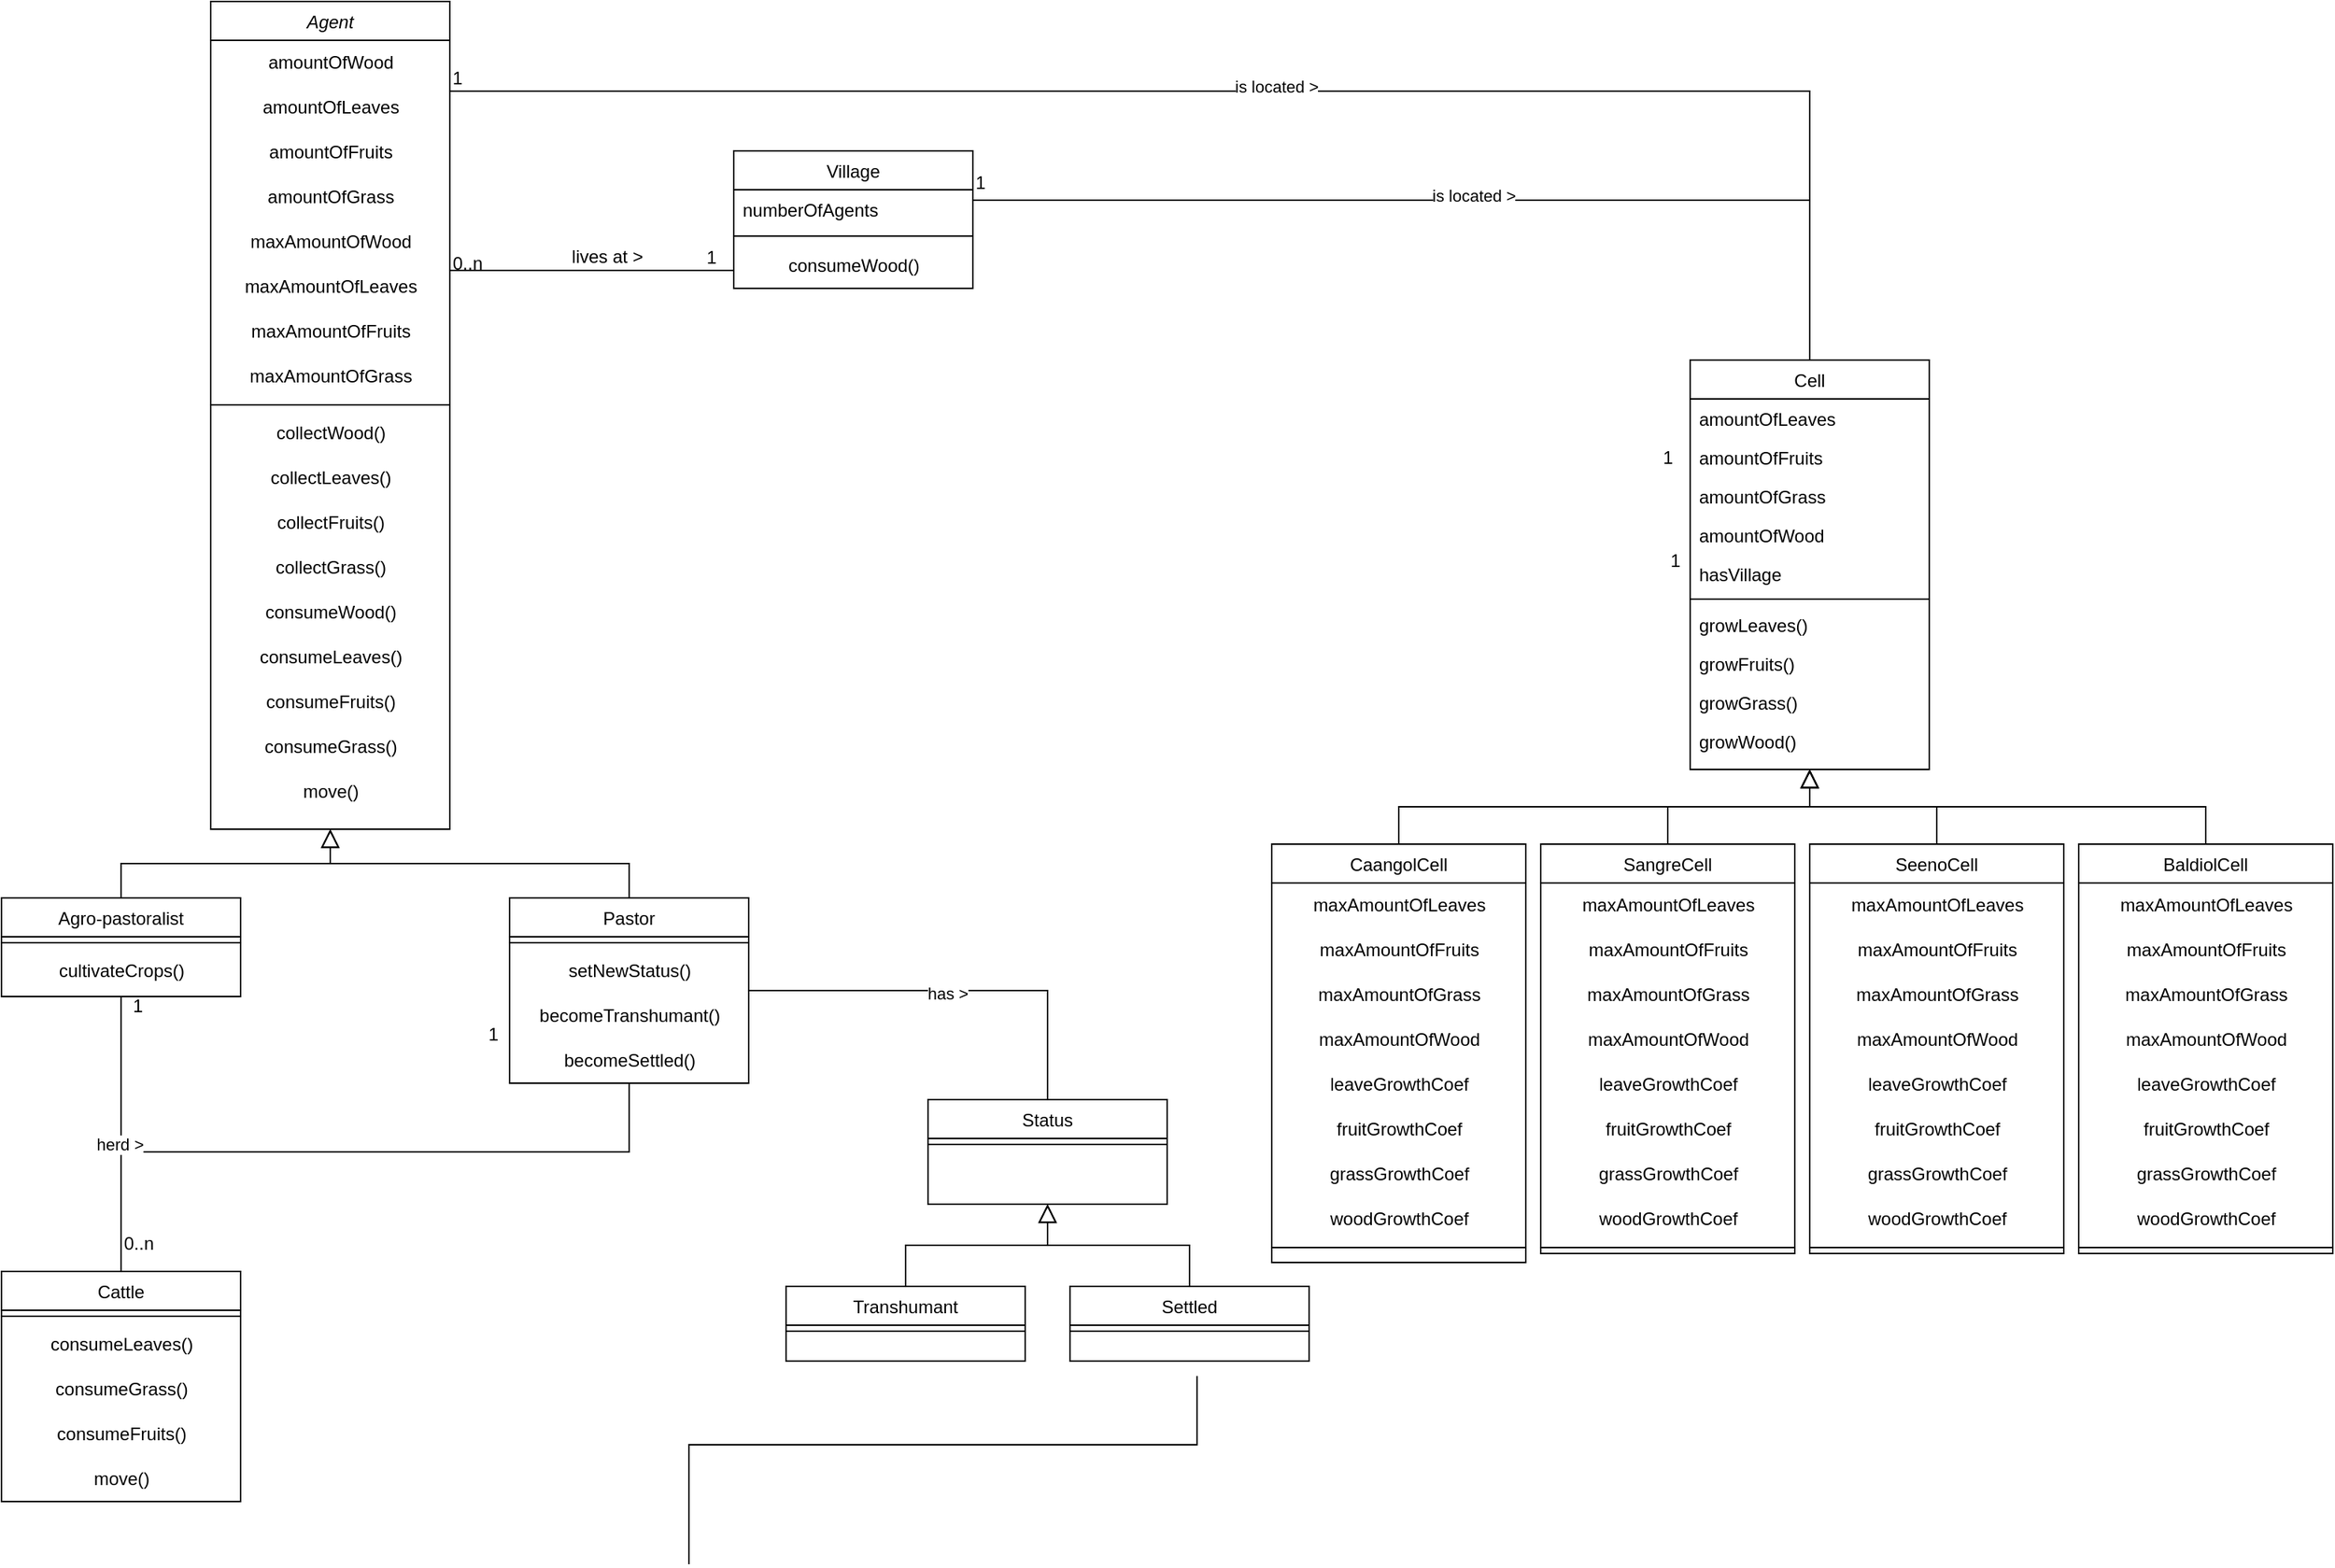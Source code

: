 <mxfile version="22.1.21" type="github">
  <diagram id="C5RBs43oDa-KdzZeNtuy" name="Page-1">
    <mxGraphModel dx="2607" dy="1393" grid="1" gridSize="10" guides="1" tooltips="1" connect="1" arrows="1" fold="1" page="1" pageScale="1" pageWidth="827" pageHeight="1169" math="0" shadow="0">
      <root>
        <mxCell id="WIyWlLk6GJQsqaUBKTNV-0" />
        <mxCell id="WIyWlLk6GJQsqaUBKTNV-1" parent="WIyWlLk6GJQsqaUBKTNV-0" />
        <mxCell id="Gj214TnAQ4UsBlxBKr0H-0" value="Agent" style="swimlane;fontStyle=2;align=center;verticalAlign=top;childLayout=stackLayout;horizontal=1;startSize=26;horizontalStack=0;resizeParent=1;resizeLast=0;collapsible=1;marginBottom=0;rounded=0;shadow=0;strokeWidth=1;" vertex="1" parent="WIyWlLk6GJQsqaUBKTNV-1">
          <mxGeometry x="220" y="60" width="160" height="554" as="geometry">
            <mxRectangle x="230" y="140" width="160" height="26" as="alternateBounds" />
          </mxGeometry>
        </mxCell>
        <mxCell id="Gj214TnAQ4UsBlxBKr0H-1" value="amountOfWood" style="text;html=1;align=center;verticalAlign=middle;resizable=0;points=[];autosize=1;strokeColor=none;fillColor=none;" vertex="1" parent="Gj214TnAQ4UsBlxBKr0H-0">
          <mxGeometry y="26" width="160" height="30" as="geometry" />
        </mxCell>
        <mxCell id="Gj214TnAQ4UsBlxBKr0H-2" value="amountOfLeaves" style="text;html=1;align=center;verticalAlign=middle;resizable=0;points=[];autosize=1;strokeColor=none;fillColor=none;" vertex="1" parent="Gj214TnAQ4UsBlxBKr0H-0">
          <mxGeometry y="56" width="160" height="30" as="geometry" />
        </mxCell>
        <mxCell id="Gj214TnAQ4UsBlxBKr0H-3" value="amountOfFruits" style="text;html=1;align=center;verticalAlign=middle;resizable=0;points=[];autosize=1;strokeColor=none;fillColor=none;" vertex="1" parent="Gj214TnAQ4UsBlxBKr0H-0">
          <mxGeometry y="86" width="160" height="30" as="geometry" />
        </mxCell>
        <mxCell id="Gj214TnAQ4UsBlxBKr0H-4" value="amountOfGrass" style="text;html=1;align=center;verticalAlign=middle;resizable=0;points=[];autosize=1;strokeColor=none;fillColor=none;" vertex="1" parent="Gj214TnAQ4UsBlxBKr0H-0">
          <mxGeometry y="116" width="160" height="30" as="geometry" />
        </mxCell>
        <mxCell id="Gj214TnAQ4UsBlxBKr0H-5" value="maxAmountOfWood" style="text;html=1;align=center;verticalAlign=middle;resizable=0;points=[];autosize=1;strokeColor=none;fillColor=none;" vertex="1" parent="Gj214TnAQ4UsBlxBKr0H-0">
          <mxGeometry y="146" width="160" height="30" as="geometry" />
        </mxCell>
        <mxCell id="Gj214TnAQ4UsBlxBKr0H-6" value="maxAmountOfLeaves" style="text;html=1;align=center;verticalAlign=middle;resizable=0;points=[];autosize=1;strokeColor=none;fillColor=none;" vertex="1" parent="Gj214TnAQ4UsBlxBKr0H-0">
          <mxGeometry y="176" width="160" height="30" as="geometry" />
        </mxCell>
        <mxCell id="Gj214TnAQ4UsBlxBKr0H-7" value="maxAmountOfFruits" style="text;html=1;align=center;verticalAlign=middle;resizable=0;points=[];autosize=1;strokeColor=none;fillColor=none;" vertex="1" parent="Gj214TnAQ4UsBlxBKr0H-0">
          <mxGeometry y="206" width="160" height="30" as="geometry" />
        </mxCell>
        <mxCell id="Gj214TnAQ4UsBlxBKr0H-8" value="maxAmountOfGrass" style="text;html=1;align=center;verticalAlign=middle;resizable=0;points=[];autosize=1;strokeColor=none;fillColor=none;" vertex="1" parent="Gj214TnAQ4UsBlxBKr0H-0">
          <mxGeometry y="236" width="160" height="30" as="geometry" />
        </mxCell>
        <mxCell id="Gj214TnAQ4UsBlxBKr0H-9" value="" style="line;html=1;strokeWidth=1;align=left;verticalAlign=middle;spacingTop=-1;spacingLeft=3;spacingRight=3;rotatable=0;labelPosition=right;points=[];portConstraint=eastwest;" vertex="1" parent="Gj214TnAQ4UsBlxBKr0H-0">
          <mxGeometry y="266" width="160" height="8" as="geometry" />
        </mxCell>
        <mxCell id="Gj214TnAQ4UsBlxBKr0H-10" value="&lt;div&gt;collectWood()&lt;/div&gt;" style="text;html=1;align=center;verticalAlign=middle;resizable=0;points=[];autosize=1;strokeColor=none;fillColor=none;" vertex="1" parent="Gj214TnAQ4UsBlxBKr0H-0">
          <mxGeometry y="274" width="160" height="30" as="geometry" />
        </mxCell>
        <mxCell id="Gj214TnAQ4UsBlxBKr0H-11" value="&lt;div&gt;collectLeaves()&lt;/div&gt;" style="text;html=1;align=center;verticalAlign=middle;resizable=0;points=[];autosize=1;strokeColor=none;fillColor=none;" vertex="1" parent="Gj214TnAQ4UsBlxBKr0H-0">
          <mxGeometry y="304" width="160" height="30" as="geometry" />
        </mxCell>
        <mxCell id="Gj214TnAQ4UsBlxBKr0H-12" value="&lt;div&gt;collectFruits()&lt;/div&gt;" style="text;html=1;align=center;verticalAlign=middle;resizable=0;points=[];autosize=1;strokeColor=none;fillColor=none;" vertex="1" parent="Gj214TnAQ4UsBlxBKr0H-0">
          <mxGeometry y="334" width="160" height="30" as="geometry" />
        </mxCell>
        <mxCell id="Gj214TnAQ4UsBlxBKr0H-13" value="&lt;div&gt;collectGrass()&lt;/div&gt;" style="text;html=1;align=center;verticalAlign=middle;resizable=0;points=[];autosize=1;strokeColor=none;fillColor=none;" vertex="1" parent="Gj214TnAQ4UsBlxBKr0H-0">
          <mxGeometry y="364" width="160" height="30" as="geometry" />
        </mxCell>
        <mxCell id="Gj214TnAQ4UsBlxBKr0H-14" value="&lt;div&gt;consumeWood()&lt;/div&gt;" style="text;html=1;align=center;verticalAlign=middle;resizable=0;points=[];autosize=1;strokeColor=none;fillColor=none;" vertex="1" parent="Gj214TnAQ4UsBlxBKr0H-0">
          <mxGeometry y="394" width="160" height="30" as="geometry" />
        </mxCell>
        <mxCell id="Gj214TnAQ4UsBlxBKr0H-15" value="&lt;div&gt;consumeLeaves()&lt;/div&gt;" style="text;html=1;align=center;verticalAlign=middle;resizable=0;points=[];autosize=1;strokeColor=none;fillColor=none;" vertex="1" parent="Gj214TnAQ4UsBlxBKr0H-0">
          <mxGeometry y="424" width="160" height="30" as="geometry" />
        </mxCell>
        <mxCell id="Gj214TnAQ4UsBlxBKr0H-16" value="&lt;div&gt;consumeFruits()&lt;/div&gt;" style="text;html=1;align=center;verticalAlign=middle;resizable=0;points=[];autosize=1;strokeColor=none;fillColor=none;" vertex="1" parent="Gj214TnAQ4UsBlxBKr0H-0">
          <mxGeometry y="454" width="160" height="30" as="geometry" />
        </mxCell>
        <mxCell id="Gj214TnAQ4UsBlxBKr0H-17" value="&lt;div&gt;consumeGrass()&lt;/div&gt;" style="text;html=1;align=center;verticalAlign=middle;resizable=0;points=[];autosize=1;strokeColor=none;fillColor=none;" vertex="1" parent="Gj214TnAQ4UsBlxBKr0H-0">
          <mxGeometry y="484" width="160" height="30" as="geometry" />
        </mxCell>
        <mxCell id="Gj214TnAQ4UsBlxBKr0H-18" value="&lt;div&gt;move()&lt;/div&gt;" style="text;html=1;align=center;verticalAlign=middle;resizable=0;points=[];autosize=1;strokeColor=none;fillColor=none;" vertex="1" parent="Gj214TnAQ4UsBlxBKr0H-0">
          <mxGeometry y="514" width="160" height="30" as="geometry" />
        </mxCell>
        <mxCell id="Gj214TnAQ4UsBlxBKr0H-19" value="Agro-pastoralist" style="swimlane;fontStyle=0;align=center;verticalAlign=top;childLayout=stackLayout;horizontal=1;startSize=26;horizontalStack=0;resizeParent=1;resizeLast=0;collapsible=1;marginBottom=0;rounded=0;shadow=0;strokeWidth=1;" vertex="1" parent="WIyWlLk6GJQsqaUBKTNV-1">
          <mxGeometry x="80" y="660" width="160" height="66" as="geometry">
            <mxRectangle x="130" y="380" width="160" height="26" as="alternateBounds" />
          </mxGeometry>
        </mxCell>
        <mxCell id="Gj214TnAQ4UsBlxBKr0H-20" value="" style="line;html=1;strokeWidth=1;align=left;verticalAlign=middle;spacingTop=-1;spacingLeft=3;spacingRight=3;rotatable=0;labelPosition=right;points=[];portConstraint=eastwest;" vertex="1" parent="Gj214TnAQ4UsBlxBKr0H-19">
          <mxGeometry y="26" width="160" height="8" as="geometry" />
        </mxCell>
        <mxCell id="Gj214TnAQ4UsBlxBKr0H-21" value="cultivateCrops()" style="text;html=1;align=center;verticalAlign=middle;resizable=0;points=[];autosize=1;strokeColor=none;fillColor=none;" vertex="1" parent="Gj214TnAQ4UsBlxBKr0H-19">
          <mxGeometry y="34" width="160" height="30" as="geometry" />
        </mxCell>
        <mxCell id="Gj214TnAQ4UsBlxBKr0H-22" value="" style="endArrow=block;endSize=10;endFill=0;shadow=0;strokeWidth=1;rounded=0;edgeStyle=elbowEdgeStyle;elbow=vertical;" edge="1" parent="WIyWlLk6GJQsqaUBKTNV-1" source="Gj214TnAQ4UsBlxBKr0H-19" target="Gj214TnAQ4UsBlxBKr0H-0">
          <mxGeometry width="160" relative="1" as="geometry">
            <mxPoint x="120" y="343" as="sourcePoint" />
            <mxPoint x="120" y="343" as="targetPoint" />
          </mxGeometry>
        </mxCell>
        <mxCell id="Gj214TnAQ4UsBlxBKr0H-23" value="" style="endArrow=none;html=1;rounded=0;edgeStyle=orthogonalEdgeStyle;" edge="1" parent="WIyWlLk6GJQsqaUBKTNV-1" source="Gj214TnAQ4UsBlxBKr0H-25" target="Gj214TnAQ4UsBlxBKr0H-39">
          <mxGeometry relative="1" as="geometry" />
        </mxCell>
        <mxCell id="Gj214TnAQ4UsBlxBKr0H-24" value="has &amp;gt;" style="edgeLabel;html=1;align=center;verticalAlign=middle;resizable=0;points=[];" connectable="0" vertex="1" parent="Gj214TnAQ4UsBlxBKr0H-23">
          <mxGeometry x="-0.03" y="-2" relative="1" as="geometry">
            <mxPoint as="offset" />
          </mxGeometry>
        </mxCell>
        <mxCell id="Gj214TnAQ4UsBlxBKr0H-25" value="Pastor" style="swimlane;fontStyle=0;align=center;verticalAlign=top;childLayout=stackLayout;horizontal=1;startSize=26;horizontalStack=0;resizeParent=1;resizeLast=0;collapsible=1;marginBottom=0;rounded=0;shadow=0;strokeWidth=1;" vertex="1" parent="WIyWlLk6GJQsqaUBKTNV-1">
          <mxGeometry x="420" y="660" width="160" height="124" as="geometry">
            <mxRectangle x="340" y="380" width="170" height="26" as="alternateBounds" />
          </mxGeometry>
        </mxCell>
        <mxCell id="Gj214TnAQ4UsBlxBKr0H-26" value="" style="line;html=1;strokeWidth=1;align=left;verticalAlign=middle;spacingTop=-1;spacingLeft=3;spacingRight=3;rotatable=0;labelPosition=right;points=[];portConstraint=eastwest;" vertex="1" parent="Gj214TnAQ4UsBlxBKr0H-25">
          <mxGeometry y="26" width="160" height="8" as="geometry" />
        </mxCell>
        <mxCell id="Gj214TnAQ4UsBlxBKr0H-27" value="&lt;div&gt;setNewStatus()&lt;/div&gt;" style="text;html=1;align=center;verticalAlign=middle;resizable=0;points=[];autosize=1;strokeColor=none;fillColor=none;" vertex="1" parent="Gj214TnAQ4UsBlxBKr0H-25">
          <mxGeometry y="34" width="160" height="30" as="geometry" />
        </mxCell>
        <mxCell id="Gj214TnAQ4UsBlxBKr0H-28" value="&lt;div&gt;becomeTranshumant()&lt;/div&gt;" style="text;html=1;align=center;verticalAlign=middle;resizable=0;points=[];autosize=1;strokeColor=none;fillColor=none;" vertex="1" parent="Gj214TnAQ4UsBlxBKr0H-25">
          <mxGeometry y="64" width="160" height="30" as="geometry" />
        </mxCell>
        <mxCell id="Gj214TnAQ4UsBlxBKr0H-29" value="&lt;div&gt;becomeSettled()&lt;/div&gt;" style="text;html=1;align=center;verticalAlign=middle;resizable=0;points=[];autosize=1;strokeColor=none;fillColor=none;" vertex="1" parent="Gj214TnAQ4UsBlxBKr0H-25">
          <mxGeometry y="94" width="160" height="30" as="geometry" />
        </mxCell>
        <mxCell id="Gj214TnAQ4UsBlxBKr0H-30" value="" style="endArrow=block;endSize=10;endFill=0;shadow=0;strokeWidth=1;rounded=0;edgeStyle=elbowEdgeStyle;elbow=vertical;" edge="1" parent="WIyWlLk6GJQsqaUBKTNV-1" source="Gj214TnAQ4UsBlxBKr0H-25" target="Gj214TnAQ4UsBlxBKr0H-0">
          <mxGeometry width="160" relative="1" as="geometry">
            <mxPoint x="130" y="513" as="sourcePoint" />
            <mxPoint x="230" y="411" as="targetPoint" />
          </mxGeometry>
        </mxCell>
        <mxCell id="Gj214TnAQ4UsBlxBKr0H-31" value="Village" style="swimlane;fontStyle=0;align=center;verticalAlign=top;childLayout=stackLayout;horizontal=1;startSize=26;horizontalStack=0;resizeParent=1;resizeLast=0;collapsible=1;marginBottom=0;rounded=0;shadow=0;strokeWidth=1;" vertex="1" parent="WIyWlLk6GJQsqaUBKTNV-1">
          <mxGeometry x="570" y="160" width="160" height="92" as="geometry">
            <mxRectangle x="550" y="140" width="160" height="26" as="alternateBounds" />
          </mxGeometry>
        </mxCell>
        <mxCell id="Gj214TnAQ4UsBlxBKr0H-32" value="numberOfAgents" style="text;align=left;verticalAlign=top;spacingLeft=4;spacingRight=4;overflow=hidden;rotatable=0;points=[[0,0.5],[1,0.5]];portConstraint=eastwest;" vertex="1" parent="Gj214TnAQ4UsBlxBKr0H-31">
          <mxGeometry y="26" width="160" height="26" as="geometry" />
        </mxCell>
        <mxCell id="Gj214TnAQ4UsBlxBKr0H-33" value="" style="line;html=1;strokeWidth=1;align=left;verticalAlign=middle;spacingTop=-1;spacingLeft=3;spacingRight=3;rotatable=0;labelPosition=right;points=[];portConstraint=eastwest;" vertex="1" parent="Gj214TnAQ4UsBlxBKr0H-31">
          <mxGeometry y="52" width="160" height="10" as="geometry" />
        </mxCell>
        <mxCell id="Gj214TnAQ4UsBlxBKr0H-34" value="&lt;div&gt;consumeWood()&lt;/div&gt;" style="text;html=1;align=center;verticalAlign=middle;resizable=0;points=[];autosize=1;strokeColor=none;fillColor=none;" vertex="1" parent="Gj214TnAQ4UsBlxBKr0H-31">
          <mxGeometry y="62" width="160" height="30" as="geometry" />
        </mxCell>
        <mxCell id="Gj214TnAQ4UsBlxBKr0H-35" value="" style="endArrow=none;html=1;rounded=0;edgeStyle=orthogonalEdgeStyle;" edge="1" parent="WIyWlLk6GJQsqaUBKTNV-1" source="Gj214TnAQ4UsBlxBKr0H-0" target="Gj214TnAQ4UsBlxBKr0H-31">
          <mxGeometry x="0.5" y="41" relative="1" as="geometry">
            <mxPoint x="300" y="332" as="sourcePoint" />
            <mxPoint x="500" y="220" as="targetPoint" />
            <mxPoint x="-40" y="32" as="offset" />
            <Array as="points">
              <mxPoint x="520" y="240" />
              <mxPoint x="520" y="240" />
            </Array>
          </mxGeometry>
        </mxCell>
        <mxCell id="Gj214TnAQ4UsBlxBKr0H-36" value="0..n" style="resizable=0;align=left;verticalAlign=bottom;labelBackgroundColor=none;fontSize=12;" connectable="0" vertex="1" parent="Gj214TnAQ4UsBlxBKr0H-35">
          <mxGeometry x="-1" relative="1" as="geometry">
            <mxPoint y="4" as="offset" />
          </mxGeometry>
        </mxCell>
        <mxCell id="Gj214TnAQ4UsBlxBKr0H-37" value="1" style="resizable=0;align=right;verticalAlign=bottom;labelBackgroundColor=none;fontSize=12;" connectable="0" vertex="1" parent="Gj214TnAQ4UsBlxBKr0H-35">
          <mxGeometry x="1" relative="1" as="geometry">
            <mxPoint x="170" y="-50" as="offset" />
          </mxGeometry>
        </mxCell>
        <mxCell id="Gj214TnAQ4UsBlxBKr0H-38" value="lives at &amp;gt;" style="text;html=1;resizable=0;points=[];;align=center;verticalAlign=middle;labelBackgroundColor=none;rounded=0;shadow=0;strokeWidth=1;fontSize=12;" connectable="0" vertex="1" parent="Gj214TnAQ4UsBlxBKr0H-35">
          <mxGeometry x="0.5" y="49" relative="1" as="geometry">
            <mxPoint x="-38" y="40" as="offset" />
          </mxGeometry>
        </mxCell>
        <mxCell id="Gj214TnAQ4UsBlxBKr0H-39" value="Status" style="swimlane;fontStyle=0;align=center;verticalAlign=top;childLayout=stackLayout;horizontal=1;startSize=26;horizontalStack=0;resizeParent=1;resizeLast=0;collapsible=1;marginBottom=0;rounded=0;shadow=0;strokeWidth=1;" vertex="1" parent="WIyWlLk6GJQsqaUBKTNV-1">
          <mxGeometry x="700" y="795" width="160" height="70" as="geometry">
            <mxRectangle x="340" y="380" width="170" height="26" as="alternateBounds" />
          </mxGeometry>
        </mxCell>
        <mxCell id="Gj214TnAQ4UsBlxBKr0H-40" value="" style="line;html=1;strokeWidth=1;align=left;verticalAlign=middle;spacingTop=-1;spacingLeft=3;spacingRight=3;rotatable=0;labelPosition=right;points=[];portConstraint=eastwest;" vertex="1" parent="Gj214TnAQ4UsBlxBKr0H-39">
          <mxGeometry y="26" width="160" height="8" as="geometry" />
        </mxCell>
        <mxCell id="Gj214TnAQ4UsBlxBKr0H-41" value="Cell" style="swimlane;fontStyle=0;align=center;verticalAlign=top;childLayout=stackLayout;horizontal=1;startSize=26;horizontalStack=0;resizeParent=1;resizeLast=0;collapsible=1;marginBottom=0;rounded=0;shadow=0;strokeWidth=1;" vertex="1" parent="WIyWlLk6GJQsqaUBKTNV-1">
          <mxGeometry x="1210" y="300" width="160" height="274" as="geometry">
            <mxRectangle x="550" y="140" width="160" height="26" as="alternateBounds" />
          </mxGeometry>
        </mxCell>
        <mxCell id="Gj214TnAQ4UsBlxBKr0H-42" value="amountOfLeaves" style="text;align=left;verticalAlign=top;spacingLeft=4;spacingRight=4;overflow=hidden;rotatable=0;points=[[0,0.5],[1,0.5]];portConstraint=eastwest;" vertex="1" parent="Gj214TnAQ4UsBlxBKr0H-41">
          <mxGeometry y="26" width="160" height="26" as="geometry" />
        </mxCell>
        <mxCell id="Gj214TnAQ4UsBlxBKr0H-43" value="amountOfFruits" style="text;align=left;verticalAlign=top;spacingLeft=4;spacingRight=4;overflow=hidden;rotatable=0;points=[[0,0.5],[1,0.5]];portConstraint=eastwest;" vertex="1" parent="Gj214TnAQ4UsBlxBKr0H-41">
          <mxGeometry y="52" width="160" height="26" as="geometry" />
        </mxCell>
        <mxCell id="Gj214TnAQ4UsBlxBKr0H-44" value="amountOfGrass" style="text;align=left;verticalAlign=top;spacingLeft=4;spacingRight=4;overflow=hidden;rotatable=0;points=[[0,0.5],[1,0.5]];portConstraint=eastwest;" vertex="1" parent="Gj214TnAQ4UsBlxBKr0H-41">
          <mxGeometry y="78" width="160" height="26" as="geometry" />
        </mxCell>
        <mxCell id="Gj214TnAQ4UsBlxBKr0H-45" value="amountOfWood" style="text;align=left;verticalAlign=top;spacingLeft=4;spacingRight=4;overflow=hidden;rotatable=0;points=[[0,0.5],[1,0.5]];portConstraint=eastwest;" vertex="1" parent="Gj214TnAQ4UsBlxBKr0H-41">
          <mxGeometry y="104" width="160" height="26" as="geometry" />
        </mxCell>
        <mxCell id="Gj214TnAQ4UsBlxBKr0H-46" value="hasVillage" style="text;align=left;verticalAlign=top;spacingLeft=4;spacingRight=4;overflow=hidden;rotatable=0;points=[[0,0.5],[1,0.5]];portConstraint=eastwest;" vertex="1" parent="Gj214TnAQ4UsBlxBKr0H-41">
          <mxGeometry y="130" width="160" height="26" as="geometry" />
        </mxCell>
        <mxCell id="Gj214TnAQ4UsBlxBKr0H-47" value="" style="line;html=1;strokeWidth=1;align=left;verticalAlign=middle;spacingTop=-1;spacingLeft=3;spacingRight=3;rotatable=0;labelPosition=right;points=[];portConstraint=eastwest;" vertex="1" parent="Gj214TnAQ4UsBlxBKr0H-41">
          <mxGeometry y="156" width="160" height="8" as="geometry" />
        </mxCell>
        <mxCell id="Gj214TnAQ4UsBlxBKr0H-48" value="growLeaves()" style="text;align=left;verticalAlign=top;spacingLeft=4;spacingRight=4;overflow=hidden;rotatable=0;points=[[0,0.5],[1,0.5]];portConstraint=eastwest;" vertex="1" parent="Gj214TnAQ4UsBlxBKr0H-41">
          <mxGeometry y="164" width="160" height="26" as="geometry" />
        </mxCell>
        <mxCell id="Gj214TnAQ4UsBlxBKr0H-49" value="growFruits()" style="text;align=left;verticalAlign=top;spacingLeft=4;spacingRight=4;overflow=hidden;rotatable=0;points=[[0,0.5],[1,0.5]];portConstraint=eastwest;" vertex="1" parent="Gj214TnAQ4UsBlxBKr0H-41">
          <mxGeometry y="190" width="160" height="26" as="geometry" />
        </mxCell>
        <mxCell id="Gj214TnAQ4UsBlxBKr0H-50" value="growGrass()" style="text;align=left;verticalAlign=top;spacingLeft=4;spacingRight=4;overflow=hidden;rotatable=0;points=[[0,0.5],[1,0.5]];portConstraint=eastwest;" vertex="1" parent="Gj214TnAQ4UsBlxBKr0H-41">
          <mxGeometry y="216" width="160" height="26" as="geometry" />
        </mxCell>
        <mxCell id="Gj214TnAQ4UsBlxBKr0H-51" value="growWood()" style="text;align=left;verticalAlign=top;spacingLeft=4;spacingRight=4;overflow=hidden;rotatable=0;points=[[0,0.5],[1,0.5]];portConstraint=eastwest;" vertex="1" parent="Gj214TnAQ4UsBlxBKr0H-41">
          <mxGeometry y="242" width="160" height="26" as="geometry" />
        </mxCell>
        <mxCell id="Gj214TnAQ4UsBlxBKr0H-52" value="Cattle" style="swimlane;fontStyle=0;align=center;verticalAlign=top;childLayout=stackLayout;horizontal=1;startSize=26;horizontalStack=0;resizeParent=1;resizeLast=0;collapsible=1;marginBottom=0;rounded=0;shadow=0;strokeWidth=1;" vertex="1" parent="WIyWlLk6GJQsqaUBKTNV-1">
          <mxGeometry x="80" y="910" width="160" height="154" as="geometry">
            <mxRectangle x="340" y="380" width="170" height="26" as="alternateBounds" />
          </mxGeometry>
        </mxCell>
        <mxCell id="Gj214TnAQ4UsBlxBKr0H-53" value="" style="line;html=1;strokeWidth=1;align=left;verticalAlign=middle;spacingTop=-1;spacingLeft=3;spacingRight=3;rotatable=0;labelPosition=right;points=[];portConstraint=eastwest;" vertex="1" parent="Gj214TnAQ4UsBlxBKr0H-52">
          <mxGeometry y="26" width="160" height="8" as="geometry" />
        </mxCell>
        <mxCell id="Gj214TnAQ4UsBlxBKr0H-54" value="&lt;div&gt;consumeLeaves()&lt;/div&gt;" style="text;html=1;align=center;verticalAlign=middle;resizable=0;points=[];autosize=1;strokeColor=none;fillColor=none;" vertex="1" parent="Gj214TnAQ4UsBlxBKr0H-52">
          <mxGeometry y="34" width="160" height="30" as="geometry" />
        </mxCell>
        <mxCell id="Gj214TnAQ4UsBlxBKr0H-55" value="&lt;div&gt;consumeGrass()&lt;/div&gt;" style="text;html=1;align=center;verticalAlign=middle;resizable=0;points=[];autosize=1;strokeColor=none;fillColor=none;" vertex="1" parent="Gj214TnAQ4UsBlxBKr0H-52">
          <mxGeometry y="64" width="160" height="30" as="geometry" />
        </mxCell>
        <mxCell id="Gj214TnAQ4UsBlxBKr0H-56" value="&lt;div&gt;consumeFruits()&lt;/div&gt;" style="text;html=1;align=center;verticalAlign=middle;resizable=0;points=[];autosize=1;strokeColor=none;fillColor=none;" vertex="1" parent="Gj214TnAQ4UsBlxBKr0H-52">
          <mxGeometry y="94" width="160" height="30" as="geometry" />
        </mxCell>
        <mxCell id="Gj214TnAQ4UsBlxBKr0H-57" value="&lt;div&gt;move()&lt;/div&gt;" style="text;html=1;align=center;verticalAlign=middle;resizable=0;points=[];autosize=1;strokeColor=none;fillColor=none;" vertex="1" parent="Gj214TnAQ4UsBlxBKr0H-52">
          <mxGeometry y="124" width="160" height="30" as="geometry" />
        </mxCell>
        <mxCell id="Gj214TnAQ4UsBlxBKr0H-58" style="endArrow=none;html=1;rounded=0;edgeStyle=orthogonalEdgeStyle;" edge="1" parent="WIyWlLk6GJQsqaUBKTNV-1" target="Gj214TnAQ4UsBlxBKr0H-41">
          <mxGeometry relative="1" as="geometry">
            <mxPoint x="730" y="199.048" as="sourcePoint" />
            <Array as="points">
              <mxPoint x="730" y="193" />
            </Array>
          </mxGeometry>
        </mxCell>
        <mxCell id="Gj214TnAQ4UsBlxBKr0H-59" value="is located &amp;gt;" style="edgeLabel;html=1;align=center;verticalAlign=middle;resizable=0;points=[];" connectable="0" vertex="1" parent="Gj214TnAQ4UsBlxBKr0H-58">
          <mxGeometry x="0.014" y="3" relative="1" as="geometry">
            <mxPoint as="offset" />
          </mxGeometry>
        </mxCell>
        <mxCell id="Gj214TnAQ4UsBlxBKr0H-60" value="1" style="resizable=0;align=right;verticalAlign=bottom;labelBackgroundColor=none;fontSize=12;" connectable="0" vertex="1" parent="WIyWlLk6GJQsqaUBKTNV-1">
          <mxGeometry x="560.0" y="240.0" as="geometry" />
        </mxCell>
        <mxCell id="Gj214TnAQ4UsBlxBKr0H-61" value="" style="endArrow=none;html=1;rounded=0;edgeStyle=orthogonalEdgeStyle;" edge="1" parent="WIyWlLk6GJQsqaUBKTNV-1" source="Gj214TnAQ4UsBlxBKr0H-25" target="Gj214TnAQ4UsBlxBKr0H-52">
          <mxGeometry x="0.5" y="41" relative="1" as="geometry">
            <mxPoint x="370" y="230" as="sourcePoint" />
            <mxPoint x="580" y="230" as="targetPoint" />
            <mxPoint x="-40" y="32" as="offset" />
            <Array as="points">
              <mxPoint x="500" y="830" />
              <mxPoint x="160" y="830" />
            </Array>
          </mxGeometry>
        </mxCell>
        <mxCell id="Gj214TnAQ4UsBlxBKr0H-62" value="" style="resizable=0;align=left;verticalAlign=bottom;labelBackgroundColor=none;fontSize=12;" connectable="0" vertex="1" parent="Gj214TnAQ4UsBlxBKr0H-61">
          <mxGeometry x="-1" relative="1" as="geometry">
            <mxPoint y="4" as="offset" />
          </mxGeometry>
        </mxCell>
        <mxCell id="Gj214TnAQ4UsBlxBKr0H-63" value="" style="endArrow=none;html=1;rounded=0;edgeStyle=orthogonalEdgeStyle;" edge="1" parent="WIyWlLk6GJQsqaUBKTNV-1" source="Gj214TnAQ4UsBlxBKr0H-19" target="Gj214TnAQ4UsBlxBKr0H-52">
          <mxGeometry x="0.5" y="41" relative="1" as="geometry">
            <mxPoint x="279.33" y="450" as="sourcePoint" />
            <mxPoint x="279.33" y="640" as="targetPoint" />
            <mxPoint x="-40" y="32" as="offset" />
          </mxGeometry>
        </mxCell>
        <mxCell id="Gj214TnAQ4UsBlxBKr0H-64" value="0..n" style="resizable=0;align=left;verticalAlign=bottom;labelBackgroundColor=none;fontSize=12;" connectable="0" vertex="1" parent="Gj214TnAQ4UsBlxBKr0H-63">
          <mxGeometry x="-1" relative="1" as="geometry">
            <mxPoint y="174" as="offset" />
          </mxGeometry>
        </mxCell>
        <mxCell id="Gj214TnAQ4UsBlxBKr0H-65" value="1" style="resizable=0;align=right;verticalAlign=bottom;labelBackgroundColor=none;fontSize=12;" connectable="0" vertex="1" parent="Gj214TnAQ4UsBlxBKr0H-63">
          <mxGeometry x="1" relative="1" as="geometry">
            <mxPoint x="254" y="-150" as="offset" />
          </mxGeometry>
        </mxCell>
        <mxCell id="Gj214TnAQ4UsBlxBKr0H-66" value="herd &amp;gt;" style="edgeLabel;html=1;align=center;verticalAlign=middle;resizable=0;points=[];" connectable="0" vertex="1" parent="Gj214TnAQ4UsBlxBKr0H-63">
          <mxGeometry x="0.077" y="-1" relative="1" as="geometry">
            <mxPoint as="offset" />
          </mxGeometry>
        </mxCell>
        <mxCell id="Gj214TnAQ4UsBlxBKr0H-67" value="1" style="resizable=0;align=left;verticalAlign=bottom;labelBackgroundColor=none;fontSize=12;direction=north;" connectable="0" vertex="1" parent="WIyWlLk6GJQsqaUBKTNV-1">
          <mxGeometry x="170" y="740" as="geometry">
            <mxPoint x="-4" y="1" as="offset" />
          </mxGeometry>
        </mxCell>
        <mxCell id="Gj214TnAQ4UsBlxBKr0H-68" value="1" style="resizable=0;align=right;verticalAlign=bottom;labelBackgroundColor=none;fontSize=12;" connectable="0" vertex="1" parent="WIyWlLk6GJQsqaUBKTNV-1">
          <mxGeometry x="929.996" y="560.996" as="geometry">
            <mxPoint x="275" y="-118" as="offset" />
          </mxGeometry>
        </mxCell>
        <mxCell id="Gj214TnAQ4UsBlxBKr0H-69" value="CaangolCell" style="swimlane;fontStyle=0;align=center;verticalAlign=top;childLayout=stackLayout;horizontal=1;startSize=26;horizontalStack=0;resizeParent=1;resizeLast=0;collapsible=1;marginBottom=0;rounded=0;shadow=0;strokeWidth=1;" vertex="1" parent="WIyWlLk6GJQsqaUBKTNV-1">
          <mxGeometry x="930" y="624" width="170" height="280" as="geometry">
            <mxRectangle x="340" y="380" width="170" height="26" as="alternateBounds" />
          </mxGeometry>
        </mxCell>
        <mxCell id="Gj214TnAQ4UsBlxBKr0H-70" value="maxAmountOfLeaves" style="text;html=1;align=center;verticalAlign=middle;resizable=0;points=[];autosize=1;strokeColor=none;fillColor=none;" vertex="1" parent="Gj214TnAQ4UsBlxBKr0H-69">
          <mxGeometry y="26" width="170" height="30" as="geometry" />
        </mxCell>
        <mxCell id="Gj214TnAQ4UsBlxBKr0H-71" value="maxAmountOfFruits" style="text;html=1;align=center;verticalAlign=middle;resizable=0;points=[];autosize=1;strokeColor=none;fillColor=none;" vertex="1" parent="Gj214TnAQ4UsBlxBKr0H-69">
          <mxGeometry y="56" width="170" height="30" as="geometry" />
        </mxCell>
        <mxCell id="Gj214TnAQ4UsBlxBKr0H-72" value="maxAmountOfGrass" style="text;html=1;align=center;verticalAlign=middle;resizable=0;points=[];autosize=1;strokeColor=none;fillColor=none;" vertex="1" parent="Gj214TnAQ4UsBlxBKr0H-69">
          <mxGeometry y="86" width="170" height="30" as="geometry" />
        </mxCell>
        <mxCell id="Gj214TnAQ4UsBlxBKr0H-73" value="maxAmountOfWood" style="text;html=1;align=center;verticalAlign=middle;resizable=0;points=[];autosize=1;strokeColor=none;fillColor=none;" vertex="1" parent="Gj214TnAQ4UsBlxBKr0H-69">
          <mxGeometry y="116" width="170" height="30" as="geometry" />
        </mxCell>
        <mxCell id="Gj214TnAQ4UsBlxBKr0H-74" value="leaveGrowthCoef" style="text;html=1;align=center;verticalAlign=middle;resizable=0;points=[];autosize=1;strokeColor=none;fillColor=none;" vertex="1" parent="Gj214TnAQ4UsBlxBKr0H-69">
          <mxGeometry y="146" width="170" height="30" as="geometry" />
        </mxCell>
        <mxCell id="Gj214TnAQ4UsBlxBKr0H-75" value="fruitGrowthCoef" style="text;html=1;align=center;verticalAlign=middle;resizable=0;points=[];autosize=1;strokeColor=none;fillColor=none;" vertex="1" parent="Gj214TnAQ4UsBlxBKr0H-69">
          <mxGeometry y="176" width="170" height="30" as="geometry" />
        </mxCell>
        <mxCell id="Gj214TnAQ4UsBlxBKr0H-76" value="grassGrowthCoef" style="text;html=1;align=center;verticalAlign=middle;resizable=0;points=[];autosize=1;strokeColor=none;fillColor=none;" vertex="1" parent="Gj214TnAQ4UsBlxBKr0H-69">
          <mxGeometry y="206" width="170" height="30" as="geometry" />
        </mxCell>
        <mxCell id="Gj214TnAQ4UsBlxBKr0H-77" value="woodGrowthCoef" style="text;html=1;align=center;verticalAlign=middle;resizable=0;points=[];autosize=1;strokeColor=none;fillColor=none;" vertex="1" parent="Gj214TnAQ4UsBlxBKr0H-69">
          <mxGeometry y="236" width="170" height="30" as="geometry" />
        </mxCell>
        <mxCell id="Gj214TnAQ4UsBlxBKr0H-78" value="" style="line;html=1;strokeWidth=1;align=left;verticalAlign=middle;spacingTop=-1;spacingLeft=3;spacingRight=3;rotatable=0;labelPosition=right;points=[];portConstraint=eastwest;" vertex="1" parent="Gj214TnAQ4UsBlxBKr0H-69">
          <mxGeometry y="266" width="170" height="8" as="geometry" />
        </mxCell>
        <mxCell id="Gj214TnAQ4UsBlxBKr0H-79" value="SangreCell" style="swimlane;fontStyle=0;align=center;verticalAlign=top;childLayout=stackLayout;horizontal=1;startSize=26;horizontalStack=0;resizeParent=1;resizeLast=0;collapsible=1;marginBottom=0;rounded=0;shadow=0;strokeWidth=1;" vertex="1" parent="WIyWlLk6GJQsqaUBKTNV-1">
          <mxGeometry x="1110" y="624" width="170" height="274" as="geometry">
            <mxRectangle x="340" y="380" width="170" height="26" as="alternateBounds" />
          </mxGeometry>
        </mxCell>
        <mxCell id="Gj214TnAQ4UsBlxBKr0H-80" value="maxAmountOfLeaves" style="text;html=1;align=center;verticalAlign=middle;resizable=0;points=[];autosize=1;strokeColor=none;fillColor=none;" vertex="1" parent="Gj214TnAQ4UsBlxBKr0H-79">
          <mxGeometry y="26" width="170" height="30" as="geometry" />
        </mxCell>
        <mxCell id="Gj214TnAQ4UsBlxBKr0H-81" value="maxAmountOfFruits" style="text;html=1;align=center;verticalAlign=middle;resizable=0;points=[];autosize=1;strokeColor=none;fillColor=none;" vertex="1" parent="Gj214TnAQ4UsBlxBKr0H-79">
          <mxGeometry y="56" width="170" height="30" as="geometry" />
        </mxCell>
        <mxCell id="Gj214TnAQ4UsBlxBKr0H-82" value="maxAmountOfGrass" style="text;html=1;align=center;verticalAlign=middle;resizable=0;points=[];autosize=1;strokeColor=none;fillColor=none;" vertex="1" parent="Gj214TnAQ4UsBlxBKr0H-79">
          <mxGeometry y="86" width="170" height="30" as="geometry" />
        </mxCell>
        <mxCell id="Gj214TnAQ4UsBlxBKr0H-83" value="maxAmountOfWood" style="text;html=1;align=center;verticalAlign=middle;resizable=0;points=[];autosize=1;strokeColor=none;fillColor=none;" vertex="1" parent="Gj214TnAQ4UsBlxBKr0H-79">
          <mxGeometry y="116" width="170" height="30" as="geometry" />
        </mxCell>
        <mxCell id="Gj214TnAQ4UsBlxBKr0H-84" value="leaveGrowthCoef" style="text;html=1;align=center;verticalAlign=middle;resizable=0;points=[];autosize=1;strokeColor=none;fillColor=none;" vertex="1" parent="Gj214TnAQ4UsBlxBKr0H-79">
          <mxGeometry y="146" width="170" height="30" as="geometry" />
        </mxCell>
        <mxCell id="Gj214TnAQ4UsBlxBKr0H-85" value="fruitGrowthCoef" style="text;html=1;align=center;verticalAlign=middle;resizable=0;points=[];autosize=1;strokeColor=none;fillColor=none;" vertex="1" parent="Gj214TnAQ4UsBlxBKr0H-79">
          <mxGeometry y="176" width="170" height="30" as="geometry" />
        </mxCell>
        <mxCell id="Gj214TnAQ4UsBlxBKr0H-86" value="grassGrowthCoef" style="text;html=1;align=center;verticalAlign=middle;resizable=0;points=[];autosize=1;strokeColor=none;fillColor=none;" vertex="1" parent="Gj214TnAQ4UsBlxBKr0H-79">
          <mxGeometry y="206" width="170" height="30" as="geometry" />
        </mxCell>
        <mxCell id="Gj214TnAQ4UsBlxBKr0H-87" value="woodGrowthCoef" style="text;html=1;align=center;verticalAlign=middle;resizable=0;points=[];autosize=1;strokeColor=none;fillColor=none;" vertex="1" parent="Gj214TnAQ4UsBlxBKr0H-79">
          <mxGeometry y="236" width="170" height="30" as="geometry" />
        </mxCell>
        <mxCell id="Gj214TnAQ4UsBlxBKr0H-88" value="" style="line;html=1;strokeWidth=1;align=left;verticalAlign=middle;spacingTop=-1;spacingLeft=3;spacingRight=3;rotatable=0;labelPosition=right;points=[];portConstraint=eastwest;" vertex="1" parent="Gj214TnAQ4UsBlxBKr0H-79">
          <mxGeometry y="266" width="170" height="8" as="geometry" />
        </mxCell>
        <mxCell id="Gj214TnAQ4UsBlxBKr0H-89" value="BaldiolCell" style="swimlane;fontStyle=0;align=center;verticalAlign=top;childLayout=stackLayout;horizontal=1;startSize=26;horizontalStack=0;resizeParent=1;resizeLast=0;collapsible=1;marginBottom=0;rounded=0;shadow=0;strokeWidth=1;" vertex="1" parent="WIyWlLk6GJQsqaUBKTNV-1">
          <mxGeometry x="1470" y="624" width="170" height="274" as="geometry">
            <mxRectangle x="340" y="380" width="170" height="26" as="alternateBounds" />
          </mxGeometry>
        </mxCell>
        <mxCell id="Gj214TnAQ4UsBlxBKr0H-90" value="maxAmountOfLeaves" style="text;html=1;align=center;verticalAlign=middle;resizable=0;points=[];autosize=1;strokeColor=none;fillColor=none;" vertex="1" parent="Gj214TnAQ4UsBlxBKr0H-89">
          <mxGeometry y="26" width="170" height="30" as="geometry" />
        </mxCell>
        <mxCell id="Gj214TnAQ4UsBlxBKr0H-91" value="maxAmountOfFruits" style="text;html=1;align=center;verticalAlign=middle;resizable=0;points=[];autosize=1;strokeColor=none;fillColor=none;" vertex="1" parent="Gj214TnAQ4UsBlxBKr0H-89">
          <mxGeometry y="56" width="170" height="30" as="geometry" />
        </mxCell>
        <mxCell id="Gj214TnAQ4UsBlxBKr0H-92" value="maxAmountOfGrass" style="text;html=1;align=center;verticalAlign=middle;resizable=0;points=[];autosize=1;strokeColor=none;fillColor=none;" vertex="1" parent="Gj214TnAQ4UsBlxBKr0H-89">
          <mxGeometry y="86" width="170" height="30" as="geometry" />
        </mxCell>
        <mxCell id="Gj214TnAQ4UsBlxBKr0H-93" value="maxAmountOfWood" style="text;html=1;align=center;verticalAlign=middle;resizable=0;points=[];autosize=1;strokeColor=none;fillColor=none;" vertex="1" parent="Gj214TnAQ4UsBlxBKr0H-89">
          <mxGeometry y="116" width="170" height="30" as="geometry" />
        </mxCell>
        <mxCell id="Gj214TnAQ4UsBlxBKr0H-94" value="leaveGrowthCoef" style="text;html=1;align=center;verticalAlign=middle;resizable=0;points=[];autosize=1;strokeColor=none;fillColor=none;" vertex="1" parent="Gj214TnAQ4UsBlxBKr0H-89">
          <mxGeometry y="146" width="170" height="30" as="geometry" />
        </mxCell>
        <mxCell id="Gj214TnAQ4UsBlxBKr0H-95" value="fruitGrowthCoef" style="text;html=1;align=center;verticalAlign=middle;resizable=0;points=[];autosize=1;strokeColor=none;fillColor=none;" vertex="1" parent="Gj214TnAQ4UsBlxBKr0H-89">
          <mxGeometry y="176" width="170" height="30" as="geometry" />
        </mxCell>
        <mxCell id="Gj214TnAQ4UsBlxBKr0H-96" value="grassGrowthCoef" style="text;html=1;align=center;verticalAlign=middle;resizable=0;points=[];autosize=1;strokeColor=none;fillColor=none;" vertex="1" parent="Gj214TnAQ4UsBlxBKr0H-89">
          <mxGeometry y="206" width="170" height="30" as="geometry" />
        </mxCell>
        <mxCell id="Gj214TnAQ4UsBlxBKr0H-97" value="woodGrowthCoef" style="text;html=1;align=center;verticalAlign=middle;resizable=0;points=[];autosize=1;strokeColor=none;fillColor=none;" vertex="1" parent="Gj214TnAQ4UsBlxBKr0H-89">
          <mxGeometry y="236" width="170" height="30" as="geometry" />
        </mxCell>
        <mxCell id="Gj214TnAQ4UsBlxBKr0H-98" value="" style="line;html=1;strokeWidth=1;align=left;verticalAlign=middle;spacingTop=-1;spacingLeft=3;spacingRight=3;rotatable=0;labelPosition=right;points=[];portConstraint=eastwest;" vertex="1" parent="Gj214TnAQ4UsBlxBKr0H-89">
          <mxGeometry y="266" width="170" height="8" as="geometry" />
        </mxCell>
        <mxCell id="Gj214TnAQ4UsBlxBKr0H-99" value="SeenoCell" style="swimlane;fontStyle=0;align=center;verticalAlign=top;childLayout=stackLayout;horizontal=1;startSize=26;horizontalStack=0;resizeParent=1;resizeLast=0;collapsible=1;marginBottom=0;rounded=0;shadow=0;strokeWidth=1;" vertex="1" parent="WIyWlLk6GJQsqaUBKTNV-1">
          <mxGeometry x="1290" y="624" width="170" height="274" as="geometry">
            <mxRectangle x="340" y="380" width="170" height="26" as="alternateBounds" />
          </mxGeometry>
        </mxCell>
        <mxCell id="Gj214TnAQ4UsBlxBKr0H-100" value="maxAmountOfLeaves" style="text;html=1;align=center;verticalAlign=middle;resizable=0;points=[];autosize=1;strokeColor=none;fillColor=none;" vertex="1" parent="Gj214TnAQ4UsBlxBKr0H-99">
          <mxGeometry y="26" width="170" height="30" as="geometry" />
        </mxCell>
        <mxCell id="Gj214TnAQ4UsBlxBKr0H-101" value="maxAmountOfFruits" style="text;html=1;align=center;verticalAlign=middle;resizable=0;points=[];autosize=1;strokeColor=none;fillColor=none;" vertex="1" parent="Gj214TnAQ4UsBlxBKr0H-99">
          <mxGeometry y="56" width="170" height="30" as="geometry" />
        </mxCell>
        <mxCell id="Gj214TnAQ4UsBlxBKr0H-102" value="maxAmountOfGrass" style="text;html=1;align=center;verticalAlign=middle;resizable=0;points=[];autosize=1;strokeColor=none;fillColor=none;" vertex="1" parent="Gj214TnAQ4UsBlxBKr0H-99">
          <mxGeometry y="86" width="170" height="30" as="geometry" />
        </mxCell>
        <mxCell id="Gj214TnAQ4UsBlxBKr0H-103" value="maxAmountOfWood" style="text;html=1;align=center;verticalAlign=middle;resizable=0;points=[];autosize=1;strokeColor=none;fillColor=none;" vertex="1" parent="Gj214TnAQ4UsBlxBKr0H-99">
          <mxGeometry y="116" width="170" height="30" as="geometry" />
        </mxCell>
        <mxCell id="Gj214TnAQ4UsBlxBKr0H-104" value="leaveGrowthCoef" style="text;html=1;align=center;verticalAlign=middle;resizable=0;points=[];autosize=1;strokeColor=none;fillColor=none;" vertex="1" parent="Gj214TnAQ4UsBlxBKr0H-99">
          <mxGeometry y="146" width="170" height="30" as="geometry" />
        </mxCell>
        <mxCell id="Gj214TnAQ4UsBlxBKr0H-105" value="fruitGrowthCoef" style="text;html=1;align=center;verticalAlign=middle;resizable=0;points=[];autosize=1;strokeColor=none;fillColor=none;" vertex="1" parent="Gj214TnAQ4UsBlxBKr0H-99">
          <mxGeometry y="176" width="170" height="30" as="geometry" />
        </mxCell>
        <mxCell id="Gj214TnAQ4UsBlxBKr0H-106" value="grassGrowthCoef" style="text;html=1;align=center;verticalAlign=middle;resizable=0;points=[];autosize=1;strokeColor=none;fillColor=none;" vertex="1" parent="Gj214TnAQ4UsBlxBKr0H-99">
          <mxGeometry y="206" width="170" height="30" as="geometry" />
        </mxCell>
        <mxCell id="Gj214TnAQ4UsBlxBKr0H-107" value="woodGrowthCoef" style="text;html=1;align=center;verticalAlign=middle;resizable=0;points=[];autosize=1;strokeColor=none;fillColor=none;" vertex="1" parent="Gj214TnAQ4UsBlxBKr0H-99">
          <mxGeometry y="236" width="170" height="30" as="geometry" />
        </mxCell>
        <mxCell id="Gj214TnAQ4UsBlxBKr0H-108" value="" style="line;html=1;strokeWidth=1;align=left;verticalAlign=middle;spacingTop=-1;spacingLeft=3;spacingRight=3;rotatable=0;labelPosition=right;points=[];portConstraint=eastwest;" vertex="1" parent="Gj214TnAQ4UsBlxBKr0H-99">
          <mxGeometry y="266" width="170" height="8" as="geometry" />
        </mxCell>
        <mxCell id="Gj214TnAQ4UsBlxBKr0H-109" value="" style="endArrow=block;endSize=10;endFill=0;shadow=0;strokeWidth=1;rounded=0;edgeStyle=elbowEdgeStyle;elbow=vertical;" edge="1" parent="WIyWlLk6GJQsqaUBKTNV-1" source="Gj214TnAQ4UsBlxBKr0H-89" target="Gj214TnAQ4UsBlxBKr0H-41">
          <mxGeometry width="160" relative="1" as="geometry">
            <mxPoint x="1570" y="839" as="sourcePoint" />
            <mxPoint x="1360" y="793" as="targetPoint" />
          </mxGeometry>
        </mxCell>
        <mxCell id="Gj214TnAQ4UsBlxBKr0H-110" value="" style="endArrow=block;endSize=10;endFill=0;shadow=0;strokeWidth=1;rounded=0;edgeStyle=elbowEdgeStyle;elbow=vertical;" edge="1" parent="WIyWlLk6GJQsqaUBKTNV-1" source="Gj214TnAQ4UsBlxBKr0H-99" target="Gj214TnAQ4UsBlxBKr0H-41">
          <mxGeometry width="160" relative="1" as="geometry">
            <mxPoint x="1580" y="849" as="sourcePoint" />
            <mxPoint x="1300" y="604" as="targetPoint" />
          </mxGeometry>
        </mxCell>
        <mxCell id="Gj214TnAQ4UsBlxBKr0H-111" value="" style="endArrow=block;endSize=10;endFill=0;shadow=0;strokeWidth=1;rounded=0;edgeStyle=elbowEdgeStyle;elbow=vertical;" edge="1" parent="WIyWlLk6GJQsqaUBKTNV-1" source="Gj214TnAQ4UsBlxBKr0H-79" target="Gj214TnAQ4UsBlxBKr0H-41">
          <mxGeometry width="160" relative="1" as="geometry">
            <mxPoint x="1590" y="859" as="sourcePoint" />
            <mxPoint x="1190" y="644" as="targetPoint" />
          </mxGeometry>
        </mxCell>
        <mxCell id="Gj214TnAQ4UsBlxBKr0H-112" value="" style="endArrow=block;endSize=10;endFill=0;shadow=0;strokeWidth=1;rounded=0;edgeStyle=elbowEdgeStyle;elbow=vertical;" edge="1" parent="WIyWlLk6GJQsqaUBKTNV-1" source="Gj214TnAQ4UsBlxBKr0H-69" target="Gj214TnAQ4UsBlxBKr0H-41">
          <mxGeometry width="160" relative="1" as="geometry">
            <mxPoint x="1600" y="869" as="sourcePoint" />
            <mxPoint x="1320" y="624" as="targetPoint" />
          </mxGeometry>
        </mxCell>
        <mxCell id="Gj214TnAQ4UsBlxBKr0H-113" style="endArrow=none;html=1;rounded=0;edgeStyle=orthogonalEdgeStyle;" edge="1" parent="WIyWlLk6GJQsqaUBKTNV-1" source="Gj214TnAQ4UsBlxBKr0H-0" target="Gj214TnAQ4UsBlxBKr0H-41">
          <mxGeometry relative="1" as="geometry">
            <mxPoint x="740" y="209.048" as="sourcePoint" />
            <mxPoint x="1210" y="203" as="targetPoint" />
            <Array as="points">
              <mxPoint x="990" y="120" />
              <mxPoint x="990" y="120" />
            </Array>
          </mxGeometry>
        </mxCell>
        <mxCell id="Gj214TnAQ4UsBlxBKr0H-114" value="is located &amp;gt;" style="edgeLabel;html=1;align=center;verticalAlign=middle;resizable=0;points=[];" connectable="0" vertex="1" parent="Gj214TnAQ4UsBlxBKr0H-113">
          <mxGeometry x="0.014" y="3" relative="1" as="geometry">
            <mxPoint as="offset" />
          </mxGeometry>
        </mxCell>
        <mxCell id="Gj214TnAQ4UsBlxBKr0H-115" value="Transhumant" style="swimlane;fontStyle=0;align=center;verticalAlign=top;childLayout=stackLayout;horizontal=1;startSize=26;horizontalStack=0;resizeParent=1;resizeLast=0;collapsible=1;marginBottom=0;rounded=0;shadow=0;strokeWidth=1;" vertex="1" parent="WIyWlLk6GJQsqaUBKTNV-1">
          <mxGeometry x="605" y="920" width="160" height="50" as="geometry">
            <mxRectangle x="340" y="380" width="170" height="26" as="alternateBounds" />
          </mxGeometry>
        </mxCell>
        <mxCell id="Gj214TnAQ4UsBlxBKr0H-116" value="" style="line;html=1;strokeWidth=1;align=left;verticalAlign=middle;spacingTop=-1;spacingLeft=3;spacingRight=3;rotatable=0;labelPosition=right;points=[];portConstraint=eastwest;" vertex="1" parent="Gj214TnAQ4UsBlxBKr0H-115">
          <mxGeometry y="26" width="160" height="8" as="geometry" />
        </mxCell>
        <mxCell id="Gj214TnAQ4UsBlxBKr0H-117" value="Settled" style="swimlane;fontStyle=0;align=center;verticalAlign=top;childLayout=stackLayout;horizontal=1;startSize=26;horizontalStack=0;resizeParent=1;resizeLast=0;collapsible=1;marginBottom=0;rounded=0;shadow=0;strokeWidth=1;" vertex="1" parent="WIyWlLk6GJQsqaUBKTNV-1">
          <mxGeometry x="795" y="920" width="160" height="50" as="geometry">
            <mxRectangle x="340" y="380" width="170" height="26" as="alternateBounds" />
          </mxGeometry>
        </mxCell>
        <mxCell id="Gj214TnAQ4UsBlxBKr0H-118" value="" style="line;html=1;strokeWidth=1;align=left;verticalAlign=middle;spacingTop=-1;spacingLeft=3;spacingRight=3;rotatable=0;labelPosition=right;points=[];portConstraint=eastwest;" vertex="1" parent="Gj214TnAQ4UsBlxBKr0H-117">
          <mxGeometry y="26" width="160" height="8" as="geometry" />
        </mxCell>
        <mxCell id="Gj214TnAQ4UsBlxBKr0H-119" value="" style="endArrow=block;endSize=10;endFill=0;shadow=0;strokeWidth=1;rounded=0;edgeStyle=elbowEdgeStyle;elbow=vertical;" edge="1" parent="WIyWlLk6GJQsqaUBKTNV-1" source="Gj214TnAQ4UsBlxBKr0H-115" target="Gj214TnAQ4UsBlxBKr0H-39">
          <mxGeometry width="160" relative="1" as="geometry">
            <mxPoint x="1015" y="595" as="sourcePoint" />
            <mxPoint x="1290" y="350" as="targetPoint" />
          </mxGeometry>
        </mxCell>
        <mxCell id="Gj214TnAQ4UsBlxBKr0H-120" value="" style="endArrow=block;endSize=10;endFill=0;shadow=0;strokeWidth=1;rounded=0;edgeStyle=elbowEdgeStyle;elbow=vertical;" edge="1" parent="WIyWlLk6GJQsqaUBKTNV-1" source="Gj214TnAQ4UsBlxBKr0H-117" target="Gj214TnAQ4UsBlxBKr0H-39">
          <mxGeometry width="160" relative="1" as="geometry">
            <mxPoint x="695" y="930" as="sourcePoint" />
            <mxPoint x="790" y="875" as="targetPoint" />
          </mxGeometry>
        </mxCell>
        <mxCell id="Gj214TnAQ4UsBlxBKr0H-121" value="1" style="resizable=0;align=right;verticalAlign=bottom;labelBackgroundColor=none;fontSize=12;" connectable="0" vertex="1" parent="WIyWlLk6GJQsqaUBKTNV-1">
          <mxGeometry x="390.0" y="120.0" as="geometry" />
        </mxCell>
        <mxCell id="Gj214TnAQ4UsBlxBKr0H-122" value="1" style="resizable=0;align=right;verticalAlign=bottom;labelBackgroundColor=none;fontSize=12;" connectable="0" vertex="1" parent="WIyWlLk6GJQsqaUBKTNV-1">
          <mxGeometry x="1200" y="374.0" as="geometry" />
        </mxCell>
        <mxCell id="Gj214TnAQ4UsBlxBKr0H-123" value="" style="endArrow=none;html=1;rounded=0;edgeStyle=orthogonalEdgeStyle;" edge="1" parent="WIyWlLk6GJQsqaUBKTNV-1">
          <mxGeometry x="0.5" y="41" relative="1" as="geometry">
            <mxPoint x="880" y="980" as="sourcePoint" />
            <mxPoint x="540" y="1106" as="targetPoint" />
            <mxPoint x="-40" y="32" as="offset" />
            <Array as="points">
              <mxPoint x="880" y="1026" />
              <mxPoint x="540" y="1026" />
            </Array>
          </mxGeometry>
        </mxCell>
        <mxCell id="Gj214TnAQ4UsBlxBKr0H-124" value="" style="resizable=0;align=left;verticalAlign=bottom;labelBackgroundColor=none;fontSize=12;" connectable="0" vertex="1" parent="Gj214TnAQ4UsBlxBKr0H-123">
          <mxGeometry x="-1" relative="1" as="geometry">
            <mxPoint y="4" as="offset" />
          </mxGeometry>
        </mxCell>
      </root>
    </mxGraphModel>
  </diagram>
</mxfile>
